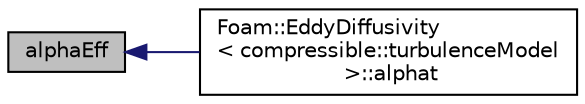 digraph "alphaEff"
{
  bgcolor="transparent";
  edge [fontname="Helvetica",fontsize="10",labelfontname="Helvetica",labelfontsize="10"];
  node [fontname="Helvetica",fontsize="10",shape=record];
  rankdir="LR";
  Node20 [label="alphaEff",height=0.2,width=0.4,color="black", fillcolor="grey75", style="filled", fontcolor="black"];
  Node20 -> Node21 [dir="back",color="midnightblue",fontsize="10",style="solid",fontname="Helvetica"];
  Node21 [label="Foam::EddyDiffusivity\l\< compressible::turbulenceModel\l \>::alphat",height=0.2,width=0.4,color="black",URL="$a31981.html#a59d9ea07a6607675ba58f8bf67025738",tooltip="Return the turbulent thermal diffusivity for enthalpy [kg/m/s]. "];
}
